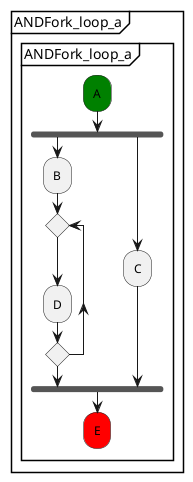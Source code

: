 @startuml
partition "ANDFork_loop_a" {
    group "ANDFork_loop_a"
        #green:A;
        fork
            :B;
            repeat
                :D;
            repeat while
        fork again
            :C;
        end fork
        #red:E;
    end group
}
@enduml